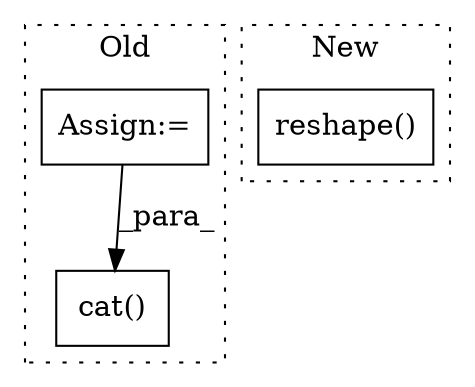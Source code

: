 digraph G {
subgraph cluster0 {
1 [label="cat()" a="75" s="1704,1729" l="10,1" shape="box"];
3 [label="Assign:=" a="68" s="1562" l="3" shape="box"];
label = "Old";
style="dotted";
}
subgraph cluster1 {
2 [label="reshape()" a="75" s="2246,2315" l="11,1" shape="box"];
label = "New";
style="dotted";
}
3 -> 1 [label="_para_"];
}